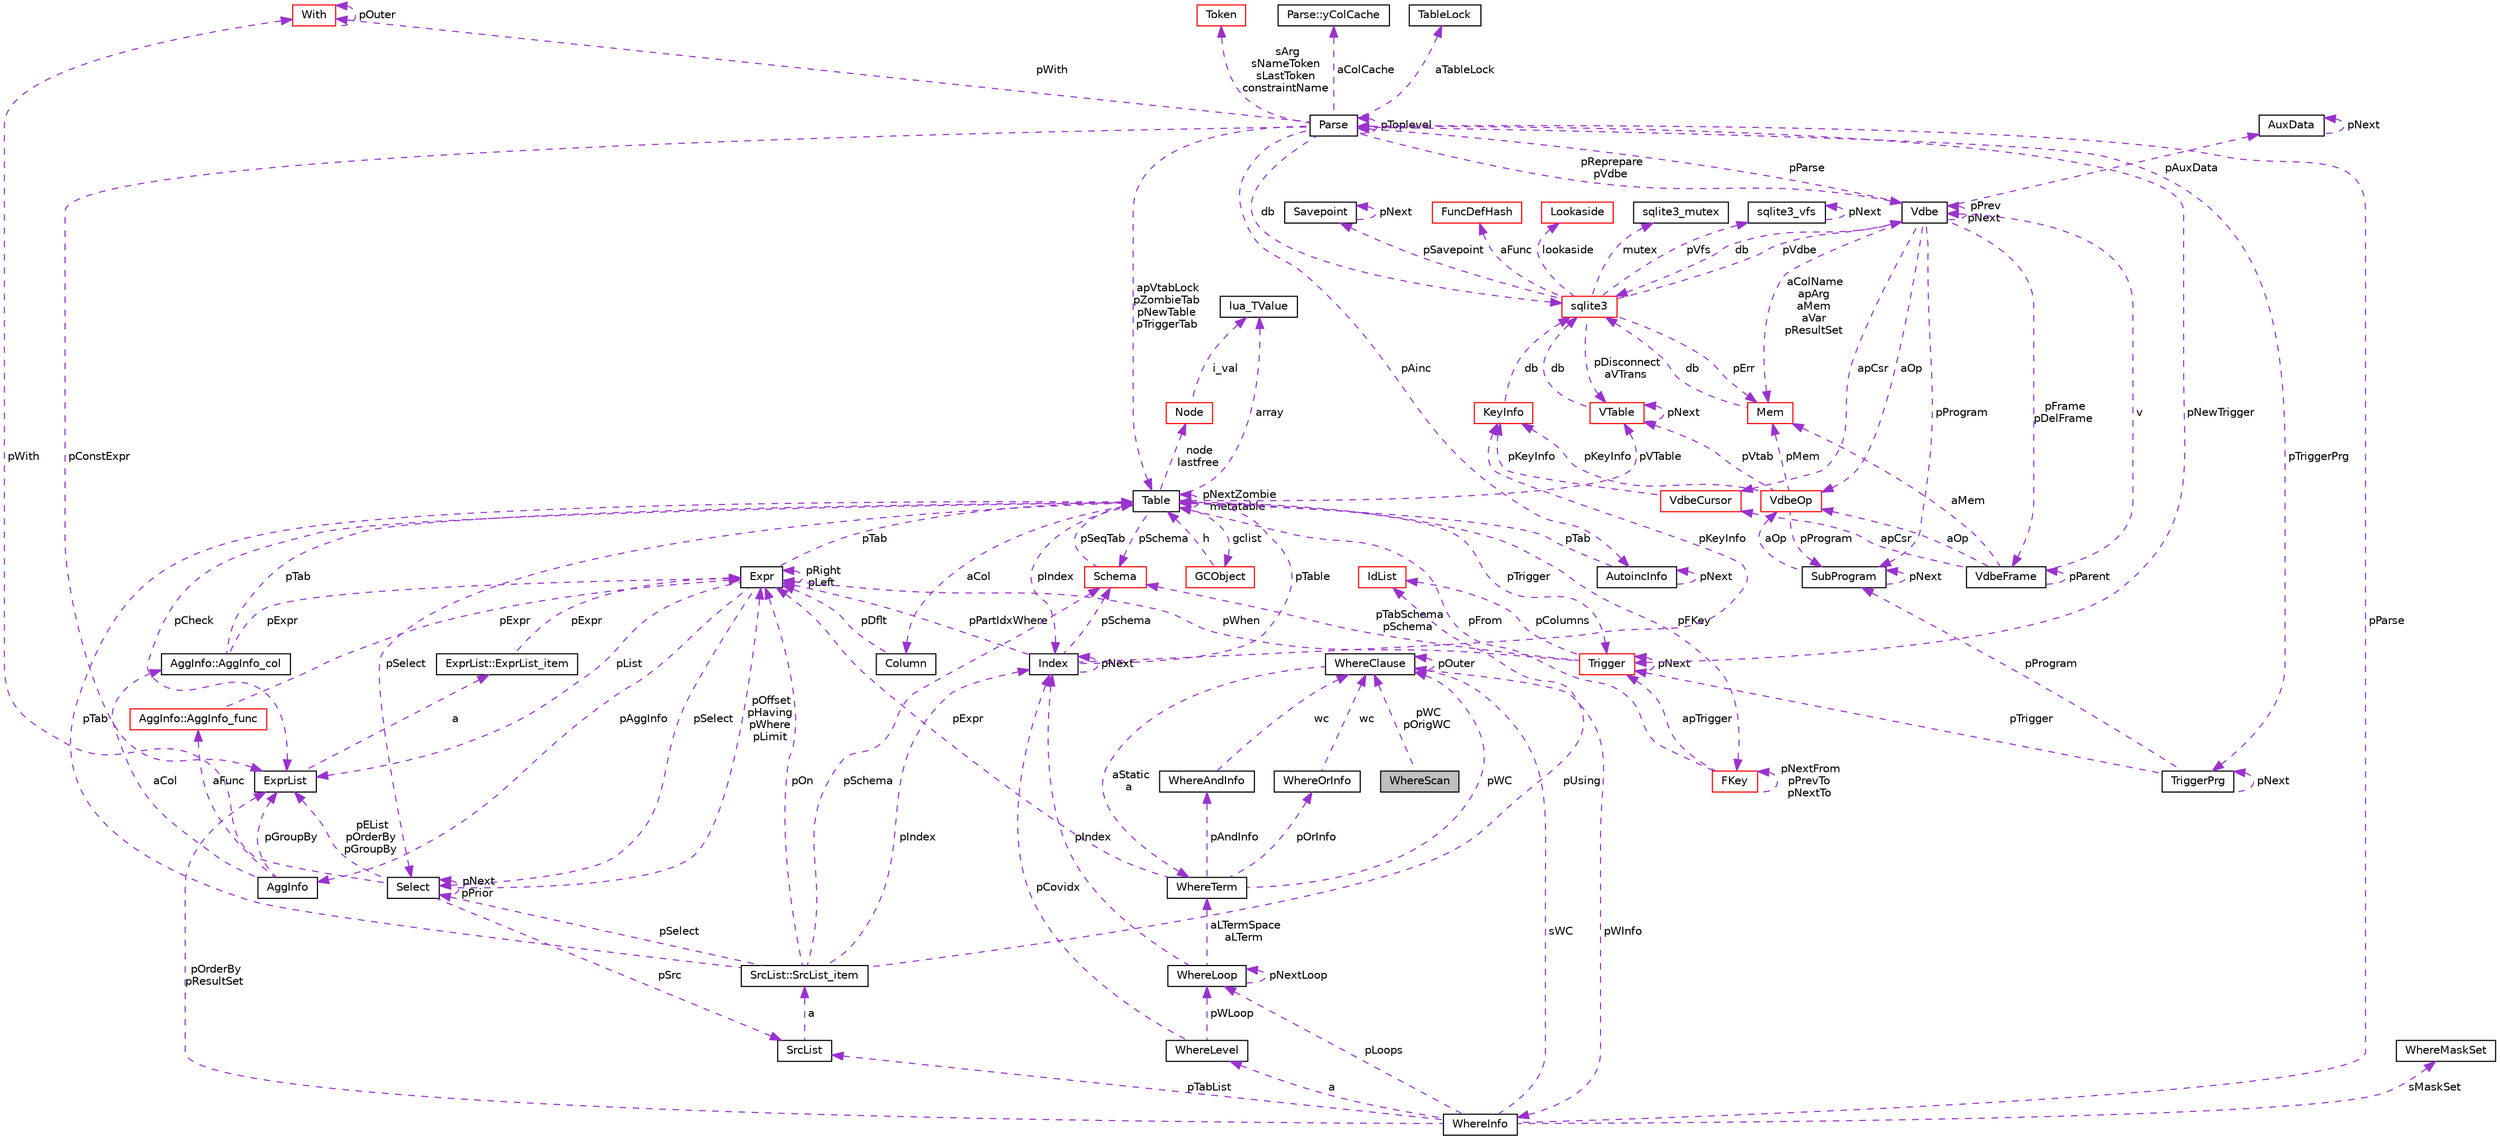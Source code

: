 digraph "WhereScan"
{
  edge [fontname="Helvetica",fontsize="10",labelfontname="Helvetica",labelfontsize="10"];
  node [fontname="Helvetica",fontsize="10",shape=record];
  Node1 [label="WhereScan",height=0.2,width=0.4,color="black", fillcolor="grey75", style="filled", fontcolor="black"];
  Node2 -> Node1 [dir="back",color="darkorchid3",fontsize="10",style="dashed",label=" pWC\npOrigWC" ,fontname="Helvetica"];
  Node2 [label="WhereClause",height=0.2,width=0.4,color="black", fillcolor="white", style="filled",URL="$struct_where_clause.html"];
  Node3 -> Node2 [dir="back",color="darkorchid3",fontsize="10",style="dashed",label=" aStatic\na" ,fontname="Helvetica"];
  Node3 [label="WhereTerm",height=0.2,width=0.4,color="black", fillcolor="white", style="filled",URL="$struct_where_term.html"];
  Node4 -> Node3 [dir="back",color="darkorchid3",fontsize="10",style="dashed",label=" pAndInfo" ,fontname="Helvetica"];
  Node4 [label="WhereAndInfo",height=0.2,width=0.4,color="black", fillcolor="white", style="filled",URL="$struct_where_and_info.html"];
  Node2 -> Node4 [dir="back",color="darkorchid3",fontsize="10",style="dashed",label=" wc" ,fontname="Helvetica"];
  Node5 -> Node3 [dir="back",color="darkorchid3",fontsize="10",style="dashed",label=" pOrInfo" ,fontname="Helvetica"];
  Node5 [label="WhereOrInfo",height=0.2,width=0.4,color="black", fillcolor="white", style="filled",URL="$struct_where_or_info.html"];
  Node2 -> Node5 [dir="back",color="darkorchid3",fontsize="10",style="dashed",label=" wc" ,fontname="Helvetica"];
  Node6 -> Node3 [dir="back",color="darkorchid3",fontsize="10",style="dashed",label=" pExpr" ,fontname="Helvetica"];
  Node6 [label="Expr",height=0.2,width=0.4,color="black", fillcolor="white", style="filled",URL="$struct_expr.html"];
  Node7 -> Node6 [dir="back",color="darkorchid3",fontsize="10",style="dashed",label=" pAggInfo" ,fontname="Helvetica"];
  Node7 [label="AggInfo",height=0.2,width=0.4,color="black", fillcolor="white", style="filled",URL="$struct_agg_info.html"];
  Node8 -> Node7 [dir="back",color="darkorchid3",fontsize="10",style="dashed",label=" aCol" ,fontname="Helvetica"];
  Node8 [label="AggInfo::AggInfo_col",height=0.2,width=0.4,color="black", fillcolor="white", style="filled",URL="$struct_agg_info_1_1_agg_info__col.html"];
  Node6 -> Node8 [dir="back",color="darkorchid3",fontsize="10",style="dashed",label=" pExpr" ,fontname="Helvetica"];
  Node9 -> Node8 [dir="back",color="darkorchid3",fontsize="10",style="dashed",label=" pTab" ,fontname="Helvetica"];
  Node9 [label="Table",height=0.2,width=0.4,color="black", fillcolor="white", style="filled",URL="$struct_table.html"];
  Node10 -> Node9 [dir="back",color="darkorchid3",fontsize="10",style="dashed",label=" node\nlastfree" ,fontname="Helvetica"];
  Node10 [label="Node",height=0.2,width=0.4,color="red", fillcolor="white", style="filled",URL="$struct_node.html"];
  Node11 -> Node10 [dir="back",color="darkorchid3",fontsize="10",style="dashed",label=" i_val" ,fontname="Helvetica"];
  Node11 [label="lua_TValue",height=0.2,width=0.4,color="black", fillcolor="white", style="filled",URL="$structlua___t_value.html"];
  Node12 -> Node9 [dir="back",color="darkorchid3",fontsize="10",style="dashed",label=" pSchema" ,fontname="Helvetica"];
  Node12 [label="Schema",height=0.2,width=0.4,color="red", fillcolor="white", style="filled",URL="$struct_schema.html"];
  Node9 -> Node12 [dir="back",color="darkorchid3",fontsize="10",style="dashed",label=" pSeqTab" ,fontname="Helvetica"];
  Node11 -> Node9 [dir="back",color="darkorchid3",fontsize="10",style="dashed",label=" array" ,fontname="Helvetica"];
  Node13 -> Node9 [dir="back",color="darkorchid3",fontsize="10",style="dashed",label=" aCol" ,fontname="Helvetica"];
  Node13 [label="Column",height=0.2,width=0.4,color="black", fillcolor="white", style="filled",URL="$struct_column.html"];
  Node6 -> Node13 [dir="back",color="darkorchid3",fontsize="10",style="dashed",label=" pDflt" ,fontname="Helvetica"];
  Node14 -> Node9 [dir="back",color="darkorchid3",fontsize="10",style="dashed",label=" pFKey" ,fontname="Helvetica"];
  Node14 [label="FKey",height=0.2,width=0.4,color="red", fillcolor="white", style="filled",URL="$struct_f_key.html"];
  Node14 -> Node14 [dir="back",color="darkorchid3",fontsize="10",style="dashed",label=" pNextFrom\npPrevTo\npNextTo" ,fontname="Helvetica"];
  Node9 -> Node14 [dir="back",color="darkorchid3",fontsize="10",style="dashed",label=" pFrom" ,fontname="Helvetica"];
  Node15 -> Node14 [dir="back",color="darkorchid3",fontsize="10",style="dashed",label=" apTrigger" ,fontname="Helvetica"];
  Node15 [label="Trigger",height=0.2,width=0.4,color="red", fillcolor="white", style="filled",URL="$struct_trigger.html"];
  Node12 -> Node15 [dir="back",color="darkorchid3",fontsize="10",style="dashed",label=" pTabSchema\npSchema" ,fontname="Helvetica"];
  Node6 -> Node15 [dir="back",color="darkorchid3",fontsize="10",style="dashed",label=" pWhen" ,fontname="Helvetica"];
  Node16 -> Node15 [dir="back",color="darkorchid3",fontsize="10",style="dashed",label=" pColumns" ,fontname="Helvetica"];
  Node16 [label="IdList",height=0.2,width=0.4,color="red", fillcolor="white", style="filled",URL="$struct_id_list.html"];
  Node15 -> Node15 [dir="back",color="darkorchid3",fontsize="10",style="dashed",label=" pNext" ,fontname="Helvetica"];
  Node17 -> Node9 [dir="back",color="darkorchid3",fontsize="10",style="dashed",label=" pVTable" ,fontname="Helvetica"];
  Node17 [label="VTable",height=0.2,width=0.4,color="red", fillcolor="white", style="filled",URL="$struct_v_table.html"];
  Node18 -> Node17 [dir="back",color="darkorchid3",fontsize="10",style="dashed",label=" db" ,fontname="Helvetica"];
  Node18 [label="sqlite3",height=0.2,width=0.4,color="red", fillcolor="white", style="filled",URL="$structsqlite3.html"];
  Node19 -> Node18 [dir="back",color="darkorchid3",fontsize="10",style="dashed",label=" pErr" ,fontname="Helvetica"];
  Node19 [label="Mem",height=0.2,width=0.4,color="red", fillcolor="white", style="filled",URL="$struct_mem.html"];
  Node18 -> Node19 [dir="back",color="darkorchid3",fontsize="10",style="dashed",label=" db" ,fontname="Helvetica"];
  Node20 -> Node18 [dir="back",color="darkorchid3",fontsize="10",style="dashed",label=" pVdbe" ,fontname="Helvetica"];
  Node20 [label="Vdbe",height=0.2,width=0.4,color="black", fillcolor="white", style="filled",URL="$struct_vdbe.html"];
  Node20 -> Node20 [dir="back",color="darkorchid3",fontsize="10",style="dashed",label=" pPrev\npNext" ,fontname="Helvetica"];
  Node19 -> Node20 [dir="back",color="darkorchid3",fontsize="10",style="dashed",label=" aColName\napArg\naMem\naVar\npResultSet" ,fontname="Helvetica"];
  Node18 -> Node20 [dir="back",color="darkorchid3",fontsize="10",style="dashed",label=" db" ,fontname="Helvetica"];
  Node21 -> Node20 [dir="back",color="darkorchid3",fontsize="10",style="dashed",label=" pFrame\npDelFrame" ,fontname="Helvetica"];
  Node21 [label="VdbeFrame",height=0.2,width=0.4,color="black", fillcolor="white", style="filled",URL="$struct_vdbe_frame.html"];
  Node19 -> Node21 [dir="back",color="darkorchid3",fontsize="10",style="dashed",label=" aMem" ,fontname="Helvetica"];
  Node20 -> Node21 [dir="back",color="darkorchid3",fontsize="10",style="dashed",label=" v" ,fontname="Helvetica"];
  Node21 -> Node21 [dir="back",color="darkorchid3",fontsize="10",style="dashed",label=" pParent" ,fontname="Helvetica"];
  Node22 -> Node21 [dir="back",color="darkorchid3",fontsize="10",style="dashed",label=" apCsr" ,fontname="Helvetica"];
  Node22 [label="VdbeCursor",height=0.2,width=0.4,color="red", fillcolor="white", style="filled",URL="$struct_vdbe_cursor.html"];
  Node23 -> Node22 [dir="back",color="darkorchid3",fontsize="10",style="dashed",label=" pKeyInfo" ,fontname="Helvetica"];
  Node23 [label="KeyInfo",height=0.2,width=0.4,color="red", fillcolor="white", style="filled",URL="$struct_key_info.html"];
  Node18 -> Node23 [dir="back",color="darkorchid3",fontsize="10",style="dashed",label=" db" ,fontname="Helvetica"];
  Node24 -> Node21 [dir="back",color="darkorchid3",fontsize="10",style="dashed",label=" aOp" ,fontname="Helvetica"];
  Node24 [label="VdbeOp",height=0.2,width=0.4,color="red", fillcolor="white", style="filled",URL="$struct_vdbe_op.html"];
  Node19 -> Node24 [dir="back",color="darkorchid3",fontsize="10",style="dashed",label=" pMem" ,fontname="Helvetica"];
  Node17 -> Node24 [dir="back",color="darkorchid3",fontsize="10",style="dashed",label=" pVtab" ,fontname="Helvetica"];
  Node25 -> Node24 [dir="back",color="darkorchid3",fontsize="10",style="dashed",label=" pProgram" ,fontname="Helvetica"];
  Node25 [label="SubProgram",height=0.2,width=0.4,color="black", fillcolor="white", style="filled",URL="$struct_sub_program.html"];
  Node25 -> Node25 [dir="back",color="darkorchid3",fontsize="10",style="dashed",label=" pNext" ,fontname="Helvetica"];
  Node24 -> Node25 [dir="back",color="darkorchid3",fontsize="10",style="dashed",label=" aOp" ,fontname="Helvetica"];
  Node23 -> Node24 [dir="back",color="darkorchid3",fontsize="10",style="dashed",label=" pKeyInfo" ,fontname="Helvetica"];
  Node26 -> Node20 [dir="back",color="darkorchid3",fontsize="10",style="dashed",label=" pAuxData" ,fontname="Helvetica"];
  Node26 [label="AuxData",height=0.2,width=0.4,color="black", fillcolor="white", style="filled",URL="$struct_aux_data.html"];
  Node26 -> Node26 [dir="back",color="darkorchid3",fontsize="10",style="dashed",label=" pNext" ,fontname="Helvetica"];
  Node25 -> Node20 [dir="back",color="darkorchid3",fontsize="10",style="dashed",label=" pProgram" ,fontname="Helvetica"];
  Node22 -> Node20 [dir="back",color="darkorchid3",fontsize="10",style="dashed",label=" apCsr" ,fontname="Helvetica"];
  Node27 -> Node20 [dir="back",color="darkorchid3",fontsize="10",style="dashed",label=" pParse" ,fontname="Helvetica"];
  Node27 [label="Parse",height=0.2,width=0.4,color="black", fillcolor="white", style="filled",URL="$struct_parse.html"];
  Node20 -> Node27 [dir="back",color="darkorchid3",fontsize="10",style="dashed",label=" pReprepare\npVdbe" ,fontname="Helvetica"];
  Node18 -> Node27 [dir="back",color="darkorchid3",fontsize="10",style="dashed",label=" db" ,fontname="Helvetica"];
  Node28 -> Node27 [dir="back",color="darkorchid3",fontsize="10",style="dashed",label=" aTableLock" ,fontname="Helvetica"];
  Node28 [label="TableLock",height=0.2,width=0.4,color="black", fillcolor="white", style="filled",URL="$struct_table_lock.html"];
  Node29 -> Node27 [dir="back",color="darkorchid3",fontsize="10",style="dashed",label=" sArg\nsNameToken\nsLastToken\nconstraintName" ,fontname="Helvetica"];
  Node29 [label="Token",height=0.2,width=0.4,color="red", fillcolor="white", style="filled",URL="$struct_token.html"];
  Node30 -> Node27 [dir="back",color="darkorchid3",fontsize="10",style="dashed",label=" pWith" ,fontname="Helvetica"];
  Node30 [label="With",height=0.2,width=0.4,color="red", fillcolor="white", style="filled",URL="$struct_with.html"];
  Node30 -> Node30 [dir="back",color="darkorchid3",fontsize="10",style="dashed",label=" pOuter" ,fontname="Helvetica"];
  Node31 -> Node27 [dir="back",color="darkorchid3",fontsize="10",style="dashed",label=" aColCache" ,fontname="Helvetica"];
  Node31 [label="Parse::yColCache",height=0.2,width=0.4,color="black", fillcolor="white", style="filled",URL="$struct_parse_1_1y_col_cache.html"];
  Node9 -> Node27 [dir="back",color="darkorchid3",fontsize="10",style="dashed",label=" apVtabLock\npZombieTab\npNewTable\npTriggerTab" ,fontname="Helvetica"];
  Node15 -> Node27 [dir="back",color="darkorchid3",fontsize="10",style="dashed",label=" pNewTrigger" ,fontname="Helvetica"];
  Node32 -> Node27 [dir="back",color="darkorchid3",fontsize="10",style="dashed",label=" pTriggerPrg" ,fontname="Helvetica"];
  Node32 [label="TriggerPrg",height=0.2,width=0.4,color="black", fillcolor="white", style="filled",URL="$struct_trigger_prg.html"];
  Node25 -> Node32 [dir="back",color="darkorchid3",fontsize="10",style="dashed",label=" pProgram" ,fontname="Helvetica"];
  Node15 -> Node32 [dir="back",color="darkorchid3",fontsize="10",style="dashed",label=" pTrigger" ,fontname="Helvetica"];
  Node32 -> Node32 [dir="back",color="darkorchid3",fontsize="10",style="dashed",label=" pNext" ,fontname="Helvetica"];
  Node33 -> Node27 [dir="back",color="darkorchid3",fontsize="10",style="dashed",label=" pAinc" ,fontname="Helvetica"];
  Node33 [label="AutoincInfo",height=0.2,width=0.4,color="black", fillcolor="white", style="filled",URL="$struct_autoinc_info.html"];
  Node9 -> Node33 [dir="back",color="darkorchid3",fontsize="10",style="dashed",label=" pTab" ,fontname="Helvetica"];
  Node33 -> Node33 [dir="back",color="darkorchid3",fontsize="10",style="dashed",label=" pNext" ,fontname="Helvetica"];
  Node34 -> Node27 [dir="back",color="darkorchid3",fontsize="10",style="dashed",label=" pConstExpr" ,fontname="Helvetica"];
  Node34 [label="ExprList",height=0.2,width=0.4,color="black", fillcolor="white", style="filled",URL="$struct_expr_list.html"];
  Node35 -> Node34 [dir="back",color="darkorchid3",fontsize="10",style="dashed",label=" a" ,fontname="Helvetica"];
  Node35 [label="ExprList::ExprList_item",height=0.2,width=0.4,color="black", fillcolor="white", style="filled",URL="$struct_expr_list_1_1_expr_list__item.html"];
  Node6 -> Node35 [dir="back",color="darkorchid3",fontsize="10",style="dashed",label=" pExpr" ,fontname="Helvetica"];
  Node27 -> Node27 [dir="back",color="darkorchid3",fontsize="10",style="dashed",label=" pToplevel" ,fontname="Helvetica"];
  Node24 -> Node20 [dir="back",color="darkorchid3",fontsize="10",style="dashed",label=" aOp" ,fontname="Helvetica"];
  Node36 -> Node18 [dir="back",color="darkorchid3",fontsize="10",style="dashed",label=" pSavepoint" ,fontname="Helvetica"];
  Node36 [label="Savepoint",height=0.2,width=0.4,color="black", fillcolor="white", style="filled",URL="$struct_savepoint.html"];
  Node36 -> Node36 [dir="back",color="darkorchid3",fontsize="10",style="dashed",label=" pNext" ,fontname="Helvetica"];
  Node37 -> Node18 [dir="back",color="darkorchid3",fontsize="10",style="dashed",label=" aFunc" ,fontname="Helvetica"];
  Node37 [label="FuncDefHash",height=0.2,width=0.4,color="red", fillcolor="white", style="filled",URL="$struct_func_def_hash.html"];
  Node38 -> Node18 [dir="back",color="darkorchid3",fontsize="10",style="dashed",label=" lookaside" ,fontname="Helvetica"];
  Node38 [label="Lookaside",height=0.2,width=0.4,color="red", fillcolor="white", style="filled",URL="$struct_lookaside.html"];
  Node39 -> Node18 [dir="back",color="darkorchid3",fontsize="10",style="dashed",label=" mutex" ,fontname="Helvetica"];
  Node39 [label="sqlite3_mutex",height=0.2,width=0.4,color="black", fillcolor="white", style="filled",URL="$structsqlite3__mutex.html"];
  Node40 -> Node18 [dir="back",color="darkorchid3",fontsize="10",style="dashed",label=" pVfs" ,fontname="Helvetica"];
  Node40 [label="sqlite3_vfs",height=0.2,width=0.4,color="black", fillcolor="white", style="filled",URL="$structsqlite3__vfs.html"];
  Node40 -> Node40 [dir="back",color="darkorchid3",fontsize="10",style="dashed",label=" pNext" ,fontname="Helvetica"];
  Node17 -> Node18 [dir="back",color="darkorchid3",fontsize="10",style="dashed",label=" pDisconnect\naVTrans" ,fontname="Helvetica"];
  Node17 -> Node17 [dir="back",color="darkorchid3",fontsize="10",style="dashed",label=" pNext" ,fontname="Helvetica"];
  Node9 -> Node9 [dir="back",color="darkorchid3",fontsize="10",style="dashed",label=" pNextZombie\nmetatable" ,fontname="Helvetica"];
  Node15 -> Node9 [dir="back",color="darkorchid3",fontsize="10",style="dashed",label=" pTrigger" ,fontname="Helvetica"];
  Node41 -> Node9 [dir="back",color="darkorchid3",fontsize="10",style="dashed",label=" pSelect" ,fontname="Helvetica"];
  Node41 [label="Select",height=0.2,width=0.4,color="black", fillcolor="white", style="filled",URL="$struct_select.html"];
  Node6 -> Node41 [dir="back",color="darkorchid3",fontsize="10",style="dashed",label=" pOffset\npHaving\npWhere\npLimit" ,fontname="Helvetica"];
  Node30 -> Node41 [dir="back",color="darkorchid3",fontsize="10",style="dashed",label=" pWith" ,fontname="Helvetica"];
  Node41 -> Node41 [dir="back",color="darkorchid3",fontsize="10",style="dashed",label=" pNext\npPrior" ,fontname="Helvetica"];
  Node42 -> Node41 [dir="back",color="darkorchid3",fontsize="10",style="dashed",label=" pSrc" ,fontname="Helvetica"];
  Node42 [label="SrcList",height=0.2,width=0.4,color="black", fillcolor="white", style="filled",URL="$struct_src_list.html"];
  Node43 -> Node42 [dir="back",color="darkorchid3",fontsize="10",style="dashed",label=" a" ,fontname="Helvetica"];
  Node43 [label="SrcList::SrcList_item",height=0.2,width=0.4,color="black", fillcolor="white", style="filled",URL="$struct_src_list_1_1_src_list__item.html"];
  Node12 -> Node43 [dir="back",color="darkorchid3",fontsize="10",style="dashed",label=" pSchema" ,fontname="Helvetica"];
  Node6 -> Node43 [dir="back",color="darkorchid3",fontsize="10",style="dashed",label=" pOn" ,fontname="Helvetica"];
  Node16 -> Node43 [dir="back",color="darkorchid3",fontsize="10",style="dashed",label=" pUsing" ,fontname="Helvetica"];
  Node9 -> Node43 [dir="back",color="darkorchid3",fontsize="10",style="dashed",label=" pTab" ,fontname="Helvetica"];
  Node41 -> Node43 [dir="back",color="darkorchid3",fontsize="10",style="dashed",label=" pSelect" ,fontname="Helvetica"];
  Node44 -> Node43 [dir="back",color="darkorchid3",fontsize="10",style="dashed",label=" pIndex" ,fontname="Helvetica"];
  Node44 [label="Index",height=0.2,width=0.4,color="black", fillcolor="white", style="filled",URL="$struct_index.html"];
  Node12 -> Node44 [dir="back",color="darkorchid3",fontsize="10",style="dashed",label=" pSchema" ,fontname="Helvetica"];
  Node6 -> Node44 [dir="back",color="darkorchid3",fontsize="10",style="dashed",label=" pPartIdxWhere" ,fontname="Helvetica"];
  Node9 -> Node44 [dir="back",color="darkorchid3",fontsize="10",style="dashed",label=" pTable" ,fontname="Helvetica"];
  Node23 -> Node44 [dir="back",color="darkorchid3",fontsize="10",style="dashed",label=" pKeyInfo" ,fontname="Helvetica"];
  Node44 -> Node44 [dir="back",color="darkorchid3",fontsize="10",style="dashed",label=" pNext" ,fontname="Helvetica"];
  Node34 -> Node41 [dir="back",color="darkorchid3",fontsize="10",style="dashed",label=" pEList\npOrderBy\npGroupBy" ,fontname="Helvetica"];
  Node45 -> Node9 [dir="back",color="darkorchid3",fontsize="10",style="dashed",label=" gclist" ,fontname="Helvetica"];
  Node45 [label="GCObject",height=0.2,width=0.4,color="red", fillcolor="white", style="filled",URL="$union_g_c_object.html"];
  Node9 -> Node45 [dir="back",color="darkorchid3",fontsize="10",style="dashed",label=" h" ,fontname="Helvetica"];
  Node34 -> Node9 [dir="back",color="darkorchid3",fontsize="10",style="dashed",label=" pCheck" ,fontname="Helvetica"];
  Node44 -> Node9 [dir="back",color="darkorchid3",fontsize="10",style="dashed",label=" pIndex" ,fontname="Helvetica"];
  Node46 -> Node7 [dir="back",color="darkorchid3",fontsize="10",style="dashed",label=" aFunc" ,fontname="Helvetica"];
  Node46 [label="AggInfo::AggInfo_func",height=0.2,width=0.4,color="red", fillcolor="white", style="filled",URL="$struct_agg_info_1_1_agg_info__func.html"];
  Node6 -> Node46 [dir="back",color="darkorchid3",fontsize="10",style="dashed",label=" pExpr" ,fontname="Helvetica"];
  Node34 -> Node7 [dir="back",color="darkorchid3",fontsize="10",style="dashed",label=" pGroupBy" ,fontname="Helvetica"];
  Node6 -> Node6 [dir="back",color="darkorchid3",fontsize="10",style="dashed",label=" pRight\npLeft" ,fontname="Helvetica"];
  Node9 -> Node6 [dir="back",color="darkorchid3",fontsize="10",style="dashed",label=" pTab" ,fontname="Helvetica"];
  Node41 -> Node6 [dir="back",color="darkorchid3",fontsize="10",style="dashed",label=" pSelect" ,fontname="Helvetica"];
  Node34 -> Node6 [dir="back",color="darkorchid3",fontsize="10",style="dashed",label=" pList" ,fontname="Helvetica"];
  Node2 -> Node3 [dir="back",color="darkorchid3",fontsize="10",style="dashed",label=" pWC" ,fontname="Helvetica"];
  Node47 -> Node2 [dir="back",color="darkorchid3",fontsize="10",style="dashed",label=" pWInfo" ,fontname="Helvetica"];
  Node47 [label="WhereInfo",height=0.2,width=0.4,color="black", fillcolor="white", style="filled",URL="$struct_where_info.html"];
  Node48 -> Node47 [dir="back",color="darkorchid3",fontsize="10",style="dashed",label=" pLoops" ,fontname="Helvetica"];
  Node48 [label="WhereLoop",height=0.2,width=0.4,color="black", fillcolor="white", style="filled",URL="$struct_where_loop.html"];
  Node48 -> Node48 [dir="back",color="darkorchid3",fontsize="10",style="dashed",label=" pNextLoop" ,fontname="Helvetica"];
  Node3 -> Node48 [dir="back",color="darkorchid3",fontsize="10",style="dashed",label=" aLTermSpace\naLTerm" ,fontname="Helvetica"];
  Node44 -> Node48 [dir="back",color="darkorchid3",fontsize="10",style="dashed",label=" pIndex" ,fontname="Helvetica"];
  Node2 -> Node47 [dir="back",color="darkorchid3",fontsize="10",style="dashed",label=" sWC" ,fontname="Helvetica"];
  Node49 -> Node47 [dir="back",color="darkorchid3",fontsize="10",style="dashed",label=" a" ,fontname="Helvetica"];
  Node49 [label="WhereLevel",height=0.2,width=0.4,color="black", fillcolor="white", style="filled",URL="$struct_where_level.html"];
  Node48 -> Node49 [dir="back",color="darkorchid3",fontsize="10",style="dashed",label=" pWLoop" ,fontname="Helvetica"];
  Node44 -> Node49 [dir="back",color="darkorchid3",fontsize="10",style="dashed",label=" pCovidx" ,fontname="Helvetica"];
  Node50 -> Node47 [dir="back",color="darkorchid3",fontsize="10",style="dashed",label=" sMaskSet" ,fontname="Helvetica"];
  Node50 [label="WhereMaskSet",height=0.2,width=0.4,color="black", fillcolor="white", style="filled",URL="$struct_where_mask_set.html"];
  Node42 -> Node47 [dir="back",color="darkorchid3",fontsize="10",style="dashed",label=" pTabList" ,fontname="Helvetica"];
  Node34 -> Node47 [dir="back",color="darkorchid3",fontsize="10",style="dashed",label=" pOrderBy\npResultSet" ,fontname="Helvetica"];
  Node27 -> Node47 [dir="back",color="darkorchid3",fontsize="10",style="dashed",label=" pParse" ,fontname="Helvetica"];
  Node2 -> Node2 [dir="back",color="darkorchid3",fontsize="10",style="dashed",label=" pOuter" ,fontname="Helvetica"];
}
